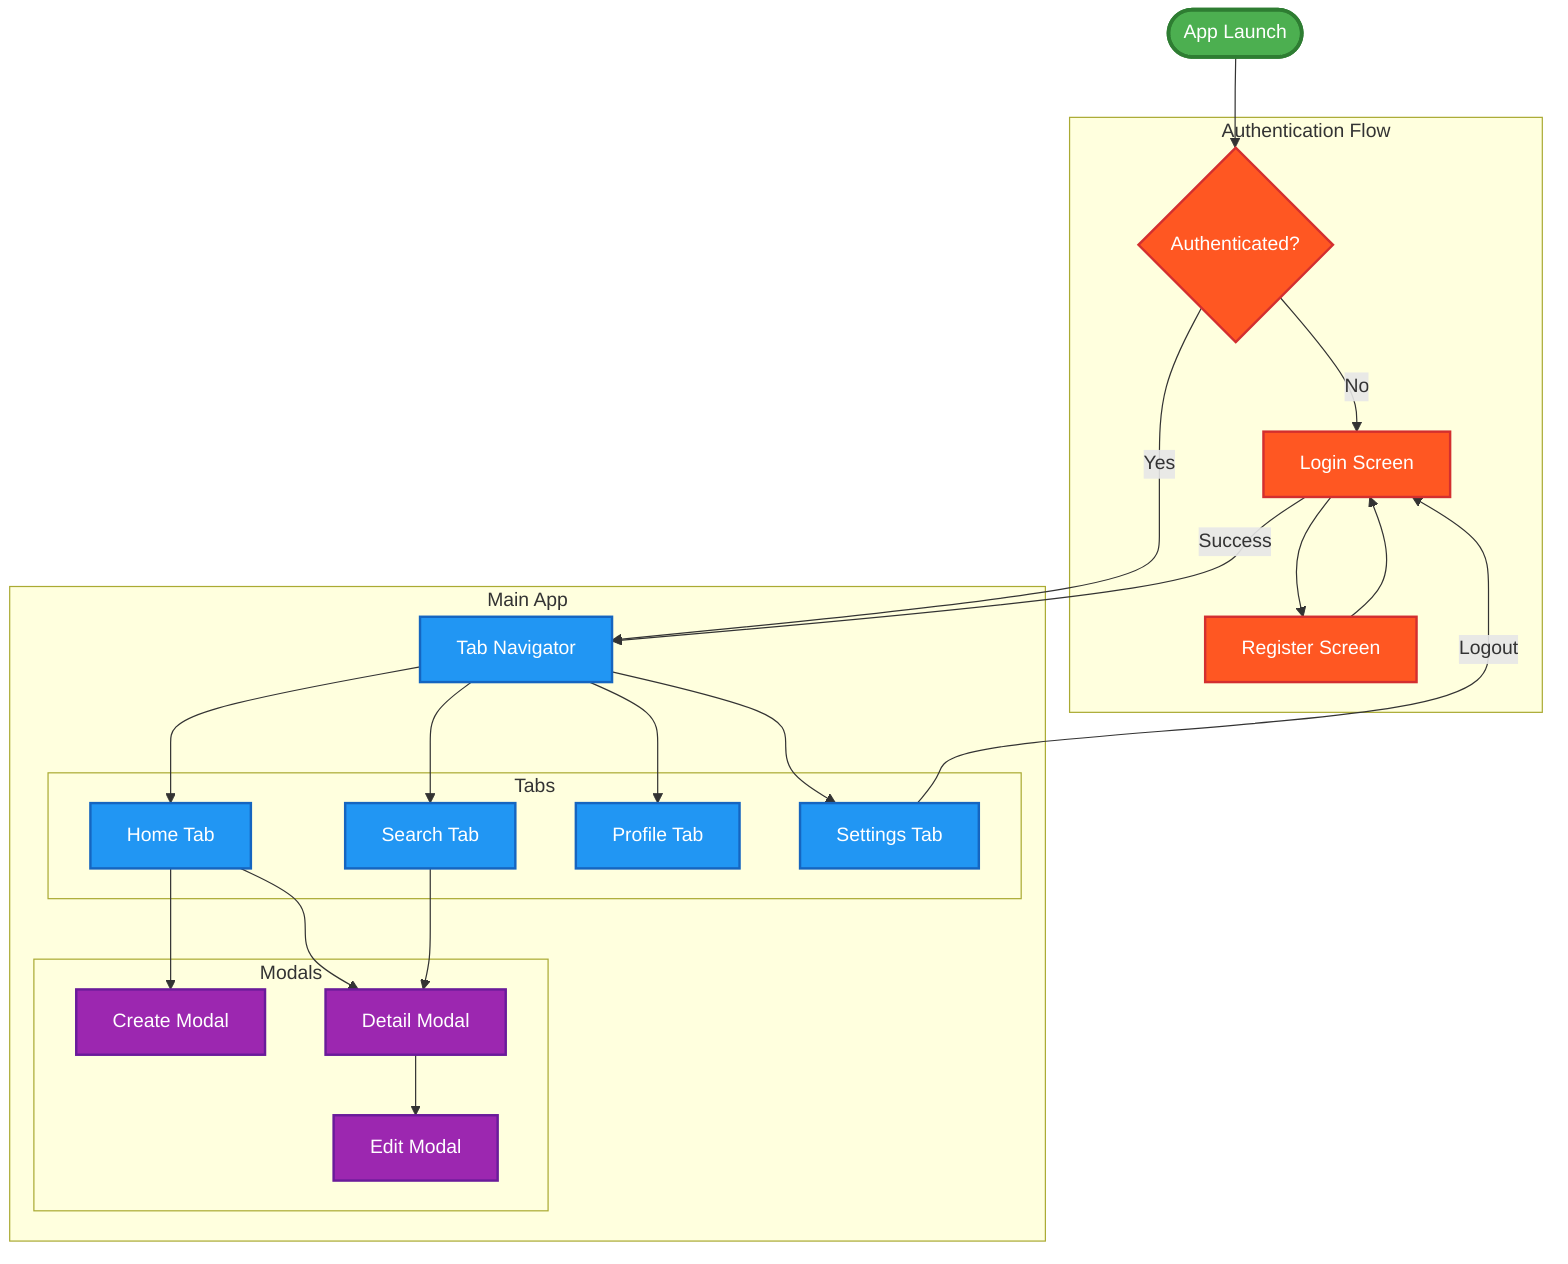 graph TD
    %% Navigation Flow Diagram
    
    Start([App Launch])
    
    subgraph "Authentication Flow"
        AuthCheck{Authenticated?}
        Login[Login Screen]
        Register[Register Screen]
    end
    
    subgraph "Main App"
        TabNav[Tab Navigator]
        
        subgraph "Tabs"
            Home[Home Tab]
            Search[Search Tab]
            Profile[Profile Tab]
            Settings[Settings Tab]
        end
        
        subgraph "Modals"
            CreateModal[Create Modal]
            DetailModal[Detail Modal]
            EditModal[Edit Modal]
        end
    end
    
    %% Flow connections
    Start --> AuthCheck
    AuthCheck -->|No| Login
    AuthCheck -->|Yes| TabNav
    
    Login --> Register
    Register --> Login
    Login -->|Success| TabNav
    
    TabNav --> Home
    TabNav --> Search
    TabNav --> Profile
    TabNav --> Settings
    
    Home --> CreateModal
    Home --> DetailModal
    Search --> DetailModal
    DetailModal --> EditModal
    
    Settings -->|Logout| Login
    
    classDef start fill:#4CAF50,stroke:#2E7D32,stroke-width:3px,color:#fff
    classDef auth fill:#FF5722,stroke:#D32F2F,stroke-width:2px,color:#fff
    classDef tab fill:#2196F3,stroke:#1565C0,stroke-width:2px,color:#fff
    classDef modal fill:#9C27B0,stroke:#6A1B9A,stroke-width:2px,color:#fff
    
    class Start start
    class AuthCheck,Login,Register auth
    class TabNav,Home,Search,Profile,Settings tab
    class CreateModal,DetailModal,EditModal modal